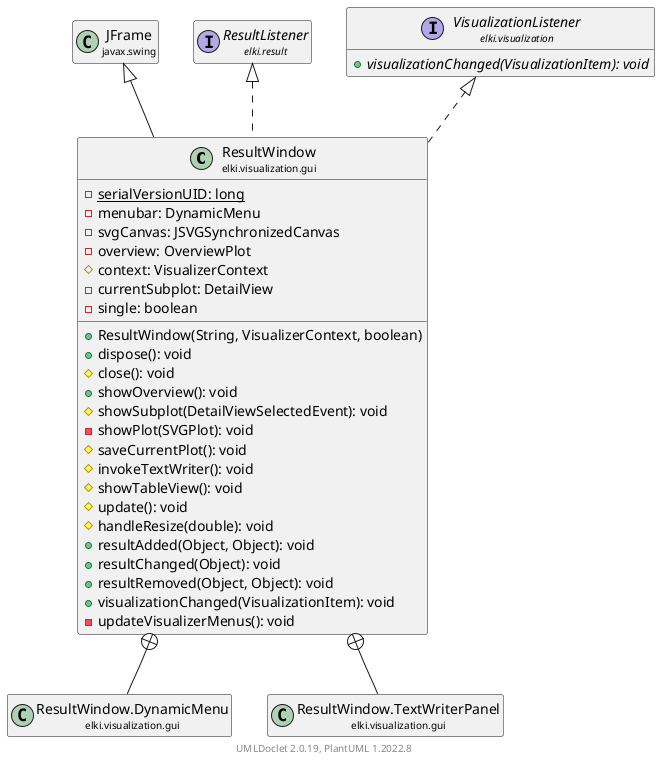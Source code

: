 @startuml
    remove .*\.(Instance|Par|Parameterizer|Factory)$
    set namespaceSeparator none
    hide empty fields
    hide empty methods

    class "<size:14>ResultWindow\n<size:10>elki.visualization.gui" as elki.visualization.gui.ResultWindow [[ResultWindow.html]] {
        {static} -serialVersionUID: long
        -menubar: DynamicMenu
        -svgCanvas: JSVGSynchronizedCanvas
        -overview: OverviewPlot
        #context: VisualizerContext
        -currentSubplot: DetailView
        -single: boolean
        +ResultWindow(String, VisualizerContext, boolean)
        +dispose(): void
        #close(): void
        +showOverview(): void
        #showSubplot(DetailViewSelectedEvent): void
        -showPlot(SVGPlot): void
        #saveCurrentPlot(): void
        #invokeTextWriter(): void
        #showTableView(): void
        #update(): void
        #handleResize(double): void
        +resultAdded(Object, Object): void
        +resultChanged(Object): void
        +resultRemoved(Object, Object): void
        +visualizationChanged(VisualizationItem): void
        -updateVisualizerMenus(): void
    }

    class "<size:14>JFrame\n<size:10>javax.swing" as javax.swing.JFrame
    interface "<size:14>ResultListener\n<size:10>elki.result" as elki.result.ResultListener [[../../result/ResultListener.html]]
    interface "<size:14>VisualizationListener\n<size:10>elki.visualization" as elki.visualization.VisualizationListener [[../VisualizationListener.html]] {
        {abstract} +visualizationChanged(VisualizationItem): void
    }
    class "<size:14>ResultWindow.DynamicMenu\n<size:10>elki.visualization.gui" as elki.visualization.gui.ResultWindow.DynamicMenu [[ResultWindow.DynamicMenu.html]]
    class "<size:14>ResultWindow.TextWriterPanel\n<size:10>elki.visualization.gui" as elki.visualization.gui.ResultWindow.TextWriterPanel [[ResultWindow.TextWriterPanel.html]]

    javax.swing.JFrame <|-- elki.visualization.gui.ResultWindow
    elki.result.ResultListener <|.. elki.visualization.gui.ResultWindow
    elki.visualization.VisualizationListener <|.. elki.visualization.gui.ResultWindow
    elki.visualization.gui.ResultWindow +-- elki.visualization.gui.ResultWindow.DynamicMenu
    elki.visualization.gui.ResultWindow +-- elki.visualization.gui.ResultWindow.TextWriterPanel

    center footer UMLDoclet 2.0.19, PlantUML 1.2022.8
@enduml
